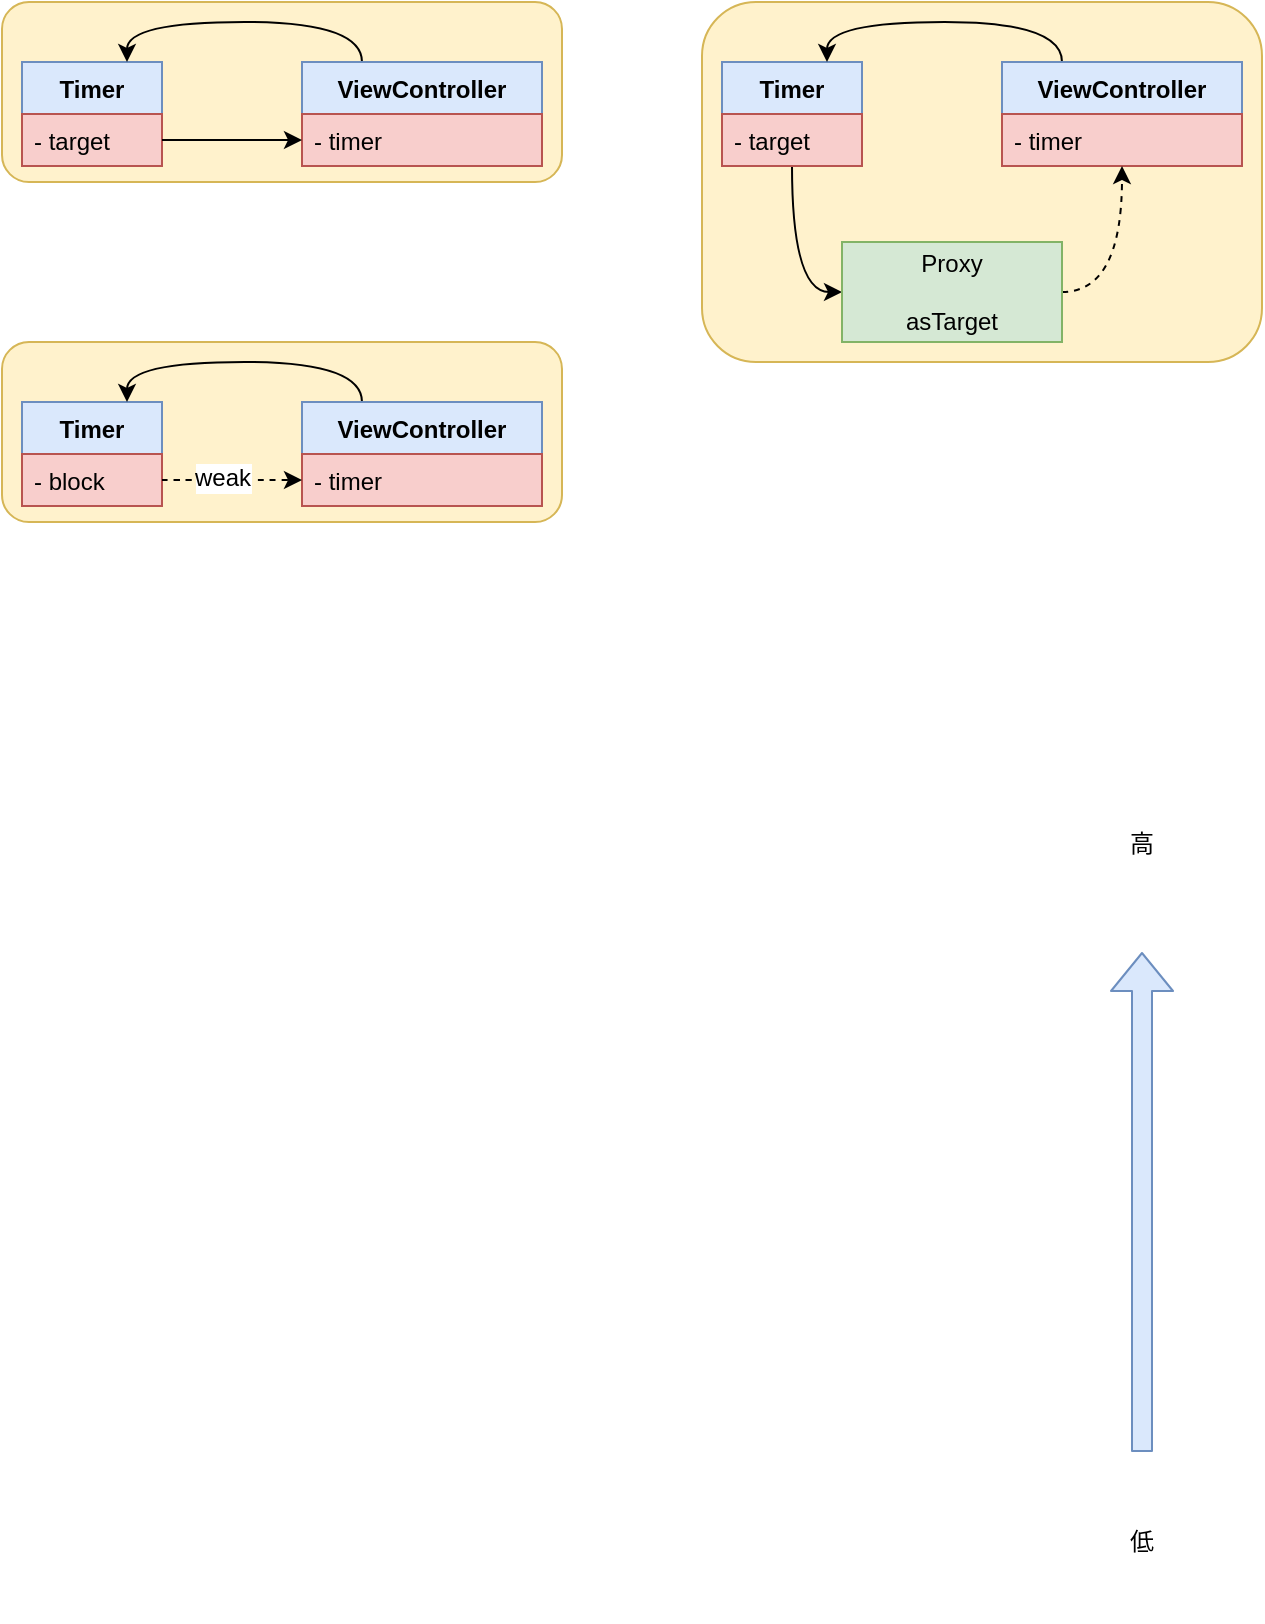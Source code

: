 <mxfile version="12.3.2" type="device" pages="1"><diagram id="K15FbNCXhmwtbsPjbLhj" name="Page-1"><mxGraphModel dx="932" dy="711" grid="1" gridSize="10" guides="1" tooltips="1" connect="1" arrows="1" fold="1" page="1" pageScale="1" pageWidth="850" pageHeight="1100" math="0" shadow="0"><root><mxCell id="0"/><mxCell id="1" parent="0"/><mxCell id="isUKFCy3v9nzBQqRS56x-17" value="" style="rounded=1;whiteSpace=wrap;html=1;fillColor=#fff2cc;strokeColor=#d6b656;" vertex="1" parent="1"><mxGeometry x="40" y="50" width="280" height="90" as="geometry"/></mxCell><mxCell id="isUKFCy3v9nzBQqRS56x-3" value="Timer" style="swimlane;fontStyle=1;align=center;verticalAlign=top;childLayout=stackLayout;horizontal=1;startSize=26;horizontalStack=0;resizeParent=1;resizeParentMax=0;resizeLast=0;collapsible=1;marginBottom=0;fillColor=#dae8fc;strokeColor=#6c8ebf;" vertex="1" parent="1"><mxGeometry x="50" y="80" width="70" height="52" as="geometry"/></mxCell><mxCell id="isUKFCy3v9nzBQqRS56x-4" value="- target" style="text;strokeColor=#b85450;fillColor=#f8cecc;align=left;verticalAlign=top;spacingLeft=4;spacingRight=4;overflow=hidden;rotatable=0;points=[[0,0.5],[1,0.5]];portConstraint=eastwest;" vertex="1" parent="isUKFCy3v9nzBQqRS56x-3"><mxGeometry y="26" width="70" height="26" as="geometry"/></mxCell><mxCell id="isUKFCy3v9nzBQqRS56x-16" style="edgeStyle=orthogonalEdgeStyle;curved=1;rounded=0;orthogonalLoop=1;jettySize=auto;html=1;exitX=0.25;exitY=0;exitDx=0;exitDy=0;entryX=0.75;entryY=0;entryDx=0;entryDy=0;" edge="1" parent="1" source="isUKFCy3v9nzBQqRS56x-7" target="isUKFCy3v9nzBQqRS56x-3"><mxGeometry relative="1" as="geometry"/></mxCell><mxCell id="isUKFCy3v9nzBQqRS56x-7" value="ViewController" style="swimlane;fontStyle=1;align=center;verticalAlign=top;childLayout=stackLayout;horizontal=1;startSize=26;horizontalStack=0;resizeParent=1;resizeParentMax=0;resizeLast=0;collapsible=1;marginBottom=0;fillColor=#dae8fc;strokeColor=#6c8ebf;" vertex="1" parent="1"><mxGeometry x="190" y="80" width="120" height="52" as="geometry"/></mxCell><mxCell id="isUKFCy3v9nzBQqRS56x-8" value="- timer" style="text;strokeColor=#b85450;fillColor=#f8cecc;align=left;verticalAlign=top;spacingLeft=4;spacingRight=4;overflow=hidden;rotatable=0;points=[[0,0.5],[1,0.5]];portConstraint=eastwest;" vertex="1" parent="isUKFCy3v9nzBQqRS56x-7"><mxGeometry y="26" width="120" height="26" as="geometry"/></mxCell><mxCell id="isUKFCy3v9nzBQqRS56x-15" style="edgeStyle=orthogonalEdgeStyle;curved=1;rounded=0;orthogonalLoop=1;jettySize=auto;html=1;exitX=1;exitY=0.5;exitDx=0;exitDy=0;entryX=0;entryY=0.5;entryDx=0;entryDy=0;" edge="1" parent="1" source="isUKFCy3v9nzBQqRS56x-4" target="isUKFCy3v9nzBQqRS56x-8"><mxGeometry relative="1" as="geometry"/></mxCell><mxCell id="isUKFCy3v9nzBQqRS56x-19" value="" style="rounded=1;whiteSpace=wrap;html=1;fillColor=#fff2cc;strokeColor=#d6b656;" vertex="1" parent="1"><mxGeometry x="40" y="220" width="280" height="90" as="geometry"/></mxCell><mxCell id="isUKFCy3v9nzBQqRS56x-20" value="Timer" style="swimlane;fontStyle=1;align=center;verticalAlign=top;childLayout=stackLayout;horizontal=1;startSize=26;horizontalStack=0;resizeParent=1;resizeParentMax=0;resizeLast=0;collapsible=1;marginBottom=0;fillColor=#dae8fc;strokeColor=#6c8ebf;" vertex="1" parent="1"><mxGeometry x="50" y="250" width="70" height="52" as="geometry"/></mxCell><mxCell id="isUKFCy3v9nzBQqRS56x-21" value="- block" style="text;strokeColor=#b85450;fillColor=#f8cecc;align=left;verticalAlign=top;spacingLeft=4;spacingRight=4;overflow=hidden;rotatable=0;points=[[0,0.5],[1,0.5]];portConstraint=eastwest;" vertex="1" parent="isUKFCy3v9nzBQqRS56x-20"><mxGeometry y="26" width="70" height="26" as="geometry"/></mxCell><mxCell id="isUKFCy3v9nzBQqRS56x-22" style="edgeStyle=orthogonalEdgeStyle;curved=1;rounded=0;orthogonalLoop=1;jettySize=auto;html=1;exitX=0.25;exitY=0;exitDx=0;exitDy=0;entryX=0.75;entryY=0;entryDx=0;entryDy=0;" edge="1" parent="1" source="isUKFCy3v9nzBQqRS56x-23" target="isUKFCy3v9nzBQqRS56x-20"><mxGeometry relative="1" as="geometry"/></mxCell><mxCell id="isUKFCy3v9nzBQqRS56x-23" value="ViewController" style="swimlane;fontStyle=1;align=center;verticalAlign=top;childLayout=stackLayout;horizontal=1;startSize=26;horizontalStack=0;resizeParent=1;resizeParentMax=0;resizeLast=0;collapsible=1;marginBottom=0;fillColor=#dae8fc;strokeColor=#6c8ebf;" vertex="1" parent="1"><mxGeometry x="190" y="250" width="120" height="52" as="geometry"/></mxCell><mxCell id="isUKFCy3v9nzBQqRS56x-24" value="- timer" style="text;strokeColor=#b85450;fillColor=#f8cecc;align=left;verticalAlign=top;spacingLeft=4;spacingRight=4;overflow=hidden;rotatable=0;points=[[0,0.5],[1,0.5]];portConstraint=eastwest;" vertex="1" parent="isUKFCy3v9nzBQqRS56x-23"><mxGeometry y="26" width="120" height="26" as="geometry"/></mxCell><mxCell id="isUKFCy3v9nzBQqRS56x-25" style="edgeStyle=orthogonalEdgeStyle;curved=1;rounded=0;orthogonalLoop=1;jettySize=auto;html=1;exitX=1;exitY=0.5;exitDx=0;exitDy=0;entryX=0;entryY=0.5;entryDx=0;entryDy=0;dashed=1;" edge="1" parent="1" source="isUKFCy3v9nzBQqRS56x-21" target="isUKFCy3v9nzBQqRS56x-24"><mxGeometry relative="1" as="geometry"/></mxCell><mxCell id="isUKFCy3v9nzBQqRS56x-26" value="weak" style="text;html=1;align=center;verticalAlign=middle;resizable=0;points=[];;labelBackgroundColor=#ffffff;" vertex="1" connectable="0" parent="isUKFCy3v9nzBQqRS56x-25"><mxGeometry x="-0.143" y="1" relative="1" as="geometry"><mxPoint as="offset"/></mxGeometry></mxCell><mxCell id="isUKFCy3v9nzBQqRS56x-28" value="" style="rounded=1;whiteSpace=wrap;html=1;fillColor=#fff2cc;strokeColor=#d6b656;" vertex="1" parent="1"><mxGeometry x="390" y="50" width="280" height="180" as="geometry"/></mxCell><mxCell id="isUKFCy3v9nzBQqRS56x-36" style="edgeStyle=orthogonalEdgeStyle;curved=1;rounded=0;orthogonalLoop=1;jettySize=auto;html=1;exitX=0.5;exitY=1;exitDx=0;exitDy=0;entryX=0;entryY=0.5;entryDx=0;entryDy=0;" edge="1" parent="1" source="isUKFCy3v9nzBQqRS56x-29" target="isUKFCy3v9nzBQqRS56x-35"><mxGeometry relative="1" as="geometry"/></mxCell><mxCell id="isUKFCy3v9nzBQqRS56x-29" value="Timer" style="swimlane;fontStyle=1;align=center;verticalAlign=top;childLayout=stackLayout;horizontal=1;startSize=26;horizontalStack=0;resizeParent=1;resizeParentMax=0;resizeLast=0;collapsible=1;marginBottom=0;fillColor=#dae8fc;strokeColor=#6c8ebf;" vertex="1" parent="1"><mxGeometry x="400" y="80" width="70" height="52" as="geometry"/></mxCell><mxCell id="isUKFCy3v9nzBQqRS56x-30" value="- target" style="text;strokeColor=#b85450;fillColor=#f8cecc;align=left;verticalAlign=top;spacingLeft=4;spacingRight=4;overflow=hidden;rotatable=0;points=[[0,0.5],[1,0.5]];portConstraint=eastwest;" vertex="1" parent="isUKFCy3v9nzBQqRS56x-29"><mxGeometry y="26" width="70" height="26" as="geometry"/></mxCell><mxCell id="isUKFCy3v9nzBQqRS56x-31" style="edgeStyle=orthogonalEdgeStyle;curved=1;rounded=0;orthogonalLoop=1;jettySize=auto;html=1;exitX=0.25;exitY=0;exitDx=0;exitDy=0;entryX=0.75;entryY=0;entryDx=0;entryDy=0;" edge="1" parent="1" source="isUKFCy3v9nzBQqRS56x-32" target="isUKFCy3v9nzBQqRS56x-29"><mxGeometry relative="1" as="geometry"/></mxCell><mxCell id="isUKFCy3v9nzBQqRS56x-32" value="ViewController" style="swimlane;fontStyle=1;align=center;verticalAlign=top;childLayout=stackLayout;horizontal=1;startSize=26;horizontalStack=0;resizeParent=1;resizeParentMax=0;resizeLast=0;collapsible=1;marginBottom=0;fillColor=#dae8fc;strokeColor=#6c8ebf;" vertex="1" parent="1"><mxGeometry x="540" y="80" width="120" height="52" as="geometry"/></mxCell><mxCell id="isUKFCy3v9nzBQqRS56x-33" value="- timer" style="text;strokeColor=#b85450;fillColor=#f8cecc;align=left;verticalAlign=top;spacingLeft=4;spacingRight=4;overflow=hidden;rotatable=0;points=[[0,0.5],[1,0.5]];portConstraint=eastwest;" vertex="1" parent="isUKFCy3v9nzBQqRS56x-32"><mxGeometry y="26" width="120" height="26" as="geometry"/></mxCell><mxCell id="isUKFCy3v9nzBQqRS56x-37" style="edgeStyle=orthogonalEdgeStyle;curved=1;rounded=0;orthogonalLoop=1;jettySize=auto;html=1;exitX=1;exitY=0.5;exitDx=0;exitDy=0;dashed=1;" edge="1" parent="1" source="isUKFCy3v9nzBQqRS56x-35" target="isUKFCy3v9nzBQqRS56x-32"><mxGeometry relative="1" as="geometry"/></mxCell><mxCell id="isUKFCy3v9nzBQqRS56x-35" value="Proxy&lt;br&gt;&lt;br&gt;asTarget" style="rounded=0;whiteSpace=wrap;html=1;fillColor=#d5e8d4;strokeColor=#82b366;" vertex="1" parent="1"><mxGeometry x="460" y="170" width="110" height="50" as="geometry"/></mxCell><mxCell id="isUKFCy3v9nzBQqRS56x-49" value="" style="shape=image;verticalLabelPosition=bottom;labelBackgroundColor=#ffffff;verticalAlign=top;aspect=fixed;imageAspect=0;image=https://ss1.bdstatic.com/70cFuXSh_Q1YnxGkpoWK1HF6hhy/it/u=2899695043,2131254656&amp;fm=15&amp;gp=0.jpg;" vertex="1" parent="1"><mxGeometry x="290" y="440" width="368" height="420" as="geometry"/></mxCell><mxCell id="isUKFCy3v9nzBQqRS56x-51" value="" style="shape=flexArrow;endArrow=classic;html=1;fillColor=#dae8fc;strokeColor=#6c8ebf;" edge="1" parent="1"><mxGeometry width="50" height="50" relative="1" as="geometry"><mxPoint x="610" y="775" as="sourcePoint"/><mxPoint x="610" y="525" as="targetPoint"/></mxGeometry></mxCell><mxCell id="isUKFCy3v9nzBQqRS56x-52" value="低" style="text;html=1;strokeColor=none;fillColor=none;align=center;verticalAlign=middle;whiteSpace=wrap;rounded=0;" vertex="1" parent="1"><mxGeometry x="590" y="810" width="40" height="20" as="geometry"/></mxCell><mxCell id="isUKFCy3v9nzBQqRS56x-53" value="高" style="text;html=1;strokeColor=none;fillColor=none;align=center;verticalAlign=middle;whiteSpace=wrap;rounded=0;" vertex="1" parent="1"><mxGeometry x="590" y="461" width="40" height="20" as="geometry"/></mxCell></root></mxGraphModel></diagram></mxfile>